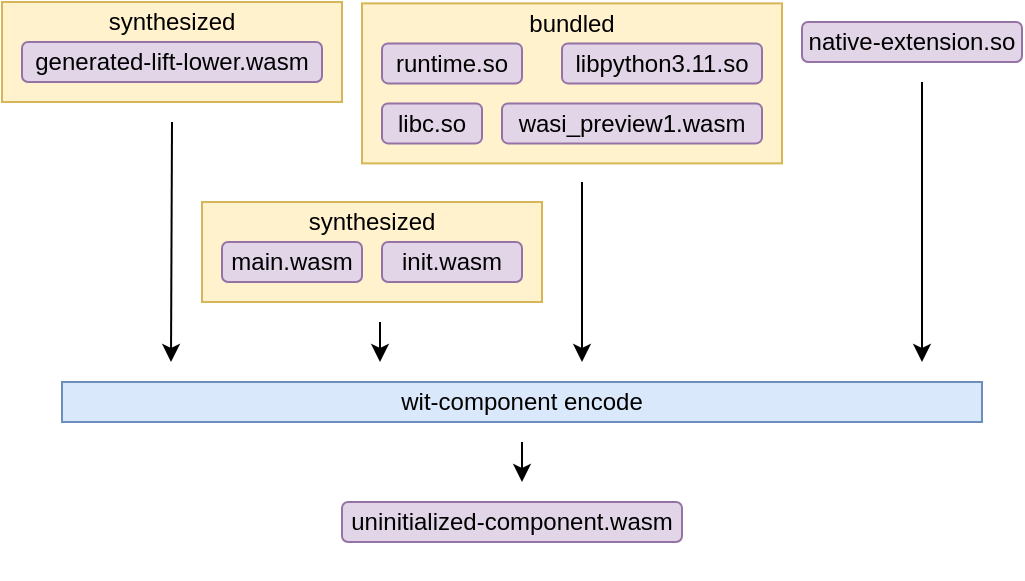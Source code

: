 <mxfile version="21.7.2" type="github">
  <diagram name="Page-1" id="wF1uMGhLeyXnpZ27aQJU">
    <mxGraphModel dx="689" dy="497" grid="1" gridSize="10" guides="1" tooltips="1" connect="1" arrows="1" fold="1" page="1" pageScale="1" pageWidth="850" pageHeight="1100" math="0" shadow="0">
      <root>
        <mxCell id="0" />
        <mxCell id="1" parent="0" />
        <mxCell id="kVbF6EgV8bhvYfWOTuWb-29" value="" style="endArrow=classic;html=1;rounded=0;" parent="1" edge="1">
          <mxGeometry width="50" height="50" relative="1" as="geometry">
            <mxPoint x="410" y="540" as="sourcePoint" />
            <mxPoint x="410" y="630" as="targetPoint" />
          </mxGeometry>
        </mxCell>
        <mxCell id="kVbF6EgV8bhvYfWOTuWb-28" value="" style="endArrow=classic;html=1;rounded=0;" parent="1" edge="1">
          <mxGeometry width="50" height="50" relative="1" as="geometry">
            <mxPoint x="580" y="490" as="sourcePoint" />
            <mxPoint x="580" y="630" as="targetPoint" />
          </mxGeometry>
        </mxCell>
        <mxCell id="kVbF6EgV8bhvYfWOTuWb-27" value="" style="endArrow=classic;html=1;rounded=0;" parent="1" edge="1">
          <mxGeometry width="50" height="50" relative="1" as="geometry">
            <mxPoint x="205" y="510" as="sourcePoint" />
            <mxPoint x="204.5" y="630" as="targetPoint" />
          </mxGeometry>
        </mxCell>
        <mxCell id="kVbF6EgV8bhvYfWOTuWb-7" value="synthesized" style="rounded=0;whiteSpace=wrap;html=1;fillColor=#fff2cc;strokeColor=#d6b656;spacingTop=-30;" parent="1" vertex="1">
          <mxGeometry x="120" y="450.0" width="170" height="50" as="geometry" />
        </mxCell>
        <mxCell id="kVbF6EgV8bhvYfWOTuWb-6" value="bundled" style="rounded=0;whiteSpace=wrap;html=1;spacingTop=-60;fillColor=#fff2cc;strokeColor=#d6b656;" parent="1" vertex="1">
          <mxGeometry x="300" y="450.69" width="210" height="80" as="geometry" />
        </mxCell>
        <mxCell id="kVbF6EgV8bhvYfWOTuWb-1" value="&lt;div&gt;generated-lift-lower.wasm&lt;/div&gt;" style="rounded=1;whiteSpace=wrap;html=1;fillColor=#e1d5e7;strokeColor=#9673a6;" parent="1" vertex="1">
          <mxGeometry x="130" y="470.0" width="150" height="20" as="geometry" />
        </mxCell>
        <mxCell id="kVbF6EgV8bhvYfWOTuWb-2" value="&lt;div&gt;runtime.so&lt;/div&gt;" style="rounded=1;whiteSpace=wrap;html=1;fillColor=#e1d5e7;strokeColor=#9673a6;" parent="1" vertex="1">
          <mxGeometry x="310" y="470.69" width="70" height="20" as="geometry" />
        </mxCell>
        <mxCell id="kVbF6EgV8bhvYfWOTuWb-3" value="libpython3.11.so" style="rounded=1;whiteSpace=wrap;html=1;fillColor=#e1d5e7;strokeColor=#9673a6;" parent="1" vertex="1">
          <mxGeometry x="400" y="470.69" width="100" height="20" as="geometry" />
        </mxCell>
        <mxCell id="kVbF6EgV8bhvYfWOTuWb-4" value="&lt;div&gt;libc.so&lt;/div&gt;" style="rounded=1;whiteSpace=wrap;html=1;fillColor=#e1d5e7;strokeColor=#9673a6;" parent="1" vertex="1">
          <mxGeometry x="310" y="500.69" width="50" height="20" as="geometry" />
        </mxCell>
        <mxCell id="kVbF6EgV8bhvYfWOTuWb-5" value="&lt;div&gt;wasi_preview1.wasm&lt;/div&gt;" style="rounded=1;whiteSpace=wrap;html=1;fillColor=#e1d5e7;strokeColor=#9673a6;" parent="1" vertex="1">
          <mxGeometry x="370" y="500.69" width="130" height="20" as="geometry" />
        </mxCell>
        <mxCell id="kVbF6EgV8bhvYfWOTuWb-12" value="native-extension.so" style="rounded=1;whiteSpace=wrap;html=1;fillColor=#e1d5e7;strokeColor=#9673a6;" parent="1" vertex="1">
          <mxGeometry x="520" y="460" width="110" height="20" as="geometry" />
        </mxCell>
        <mxCell id="kVbF6EgV8bhvYfWOTuWb-18" value="synthesized" style="rounded=0;whiteSpace=wrap;html=1;fillColor=#fff2cc;strokeColor=#d6b656;spacingTop=-30;" parent="1" vertex="1">
          <mxGeometry x="220" y="550" width="170" height="50" as="geometry" />
        </mxCell>
        <mxCell id="kVbF6EgV8bhvYfWOTuWb-20" value="main.wasm" style="rounded=1;whiteSpace=wrap;html=1;fillColor=#e1d5e7;strokeColor=#9673a6;" parent="1" vertex="1">
          <mxGeometry x="230" y="570" width="70" height="20" as="geometry" />
        </mxCell>
        <mxCell id="kVbF6EgV8bhvYfWOTuWb-21" value="init.wasm" style="rounded=1;whiteSpace=wrap;html=1;fillColor=#e1d5e7;strokeColor=#9673a6;" parent="1" vertex="1">
          <mxGeometry x="310" y="570" width="70" height="20" as="geometry" />
        </mxCell>
        <mxCell id="kVbF6EgV8bhvYfWOTuWb-22" style="edgeStyle=orthogonalEdgeStyle;rounded=0;orthogonalLoop=1;jettySize=auto;html=1;exitX=0.5;exitY=1;exitDx=0;exitDy=0;" parent="1" source="kVbF6EgV8bhvYfWOTuWb-7" target="kVbF6EgV8bhvYfWOTuWb-7" edge="1">
          <mxGeometry relative="1" as="geometry" />
        </mxCell>
        <mxCell id="kVbF6EgV8bhvYfWOTuWb-30" value="" style="endArrow=classic;html=1;rounded=0;" parent="1" edge="1">
          <mxGeometry width="50" height="50" relative="1" as="geometry">
            <mxPoint x="309" y="610" as="sourcePoint" />
            <mxPoint x="309" y="630" as="targetPoint" />
          </mxGeometry>
        </mxCell>
        <mxCell id="kVbF6EgV8bhvYfWOTuWb-31" value="uninitialized-component.wasm" style="rounded=1;whiteSpace=wrap;html=1;fillColor=#e1d5e7;strokeColor=#9673a6;" parent="1" vertex="1">
          <mxGeometry x="290" y="700" width="170" height="20" as="geometry" />
        </mxCell>
        <mxCell id="kVbF6EgV8bhvYfWOTuWb-33" value="" style="endArrow=classic;html=1;rounded=0;" parent="1" edge="1">
          <mxGeometry width="50" height="50" relative="1" as="geometry">
            <mxPoint x="380" y="670" as="sourcePoint" />
            <mxPoint x="380" y="690" as="targetPoint" />
          </mxGeometry>
        </mxCell>
        <mxCell id="kVbF6EgV8bhvYfWOTuWb-34" value="wit-component encode" style="rounded=0;whiteSpace=wrap;html=1;fillColor=#dae8fc;strokeColor=#6c8ebf;" parent="1" vertex="1">
          <mxGeometry x="150" y="640" width="460" height="20" as="geometry" />
        </mxCell>
        <mxCell id="kVbF6EgV8bhvYfWOTuWb-43" style="edgeStyle=orthogonalEdgeStyle;rounded=0;orthogonalLoop=1;jettySize=auto;html=1;exitX=0.5;exitY=1;exitDx=0;exitDy=0;" parent="1" edge="1">
          <mxGeometry relative="1" as="geometry">
            <mxPoint x="555" y="730" as="sourcePoint" />
            <mxPoint x="555" y="730" as="targetPoint" />
          </mxGeometry>
        </mxCell>
      </root>
    </mxGraphModel>
  </diagram>
</mxfile>
